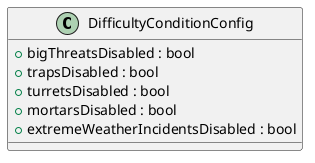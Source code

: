 @startuml
class DifficultyConditionConfig {
    + bigThreatsDisabled : bool
    + trapsDisabled : bool
    + turretsDisabled : bool
    + mortarsDisabled : bool
    + extremeWeatherIncidentsDisabled : bool
}
@enduml
